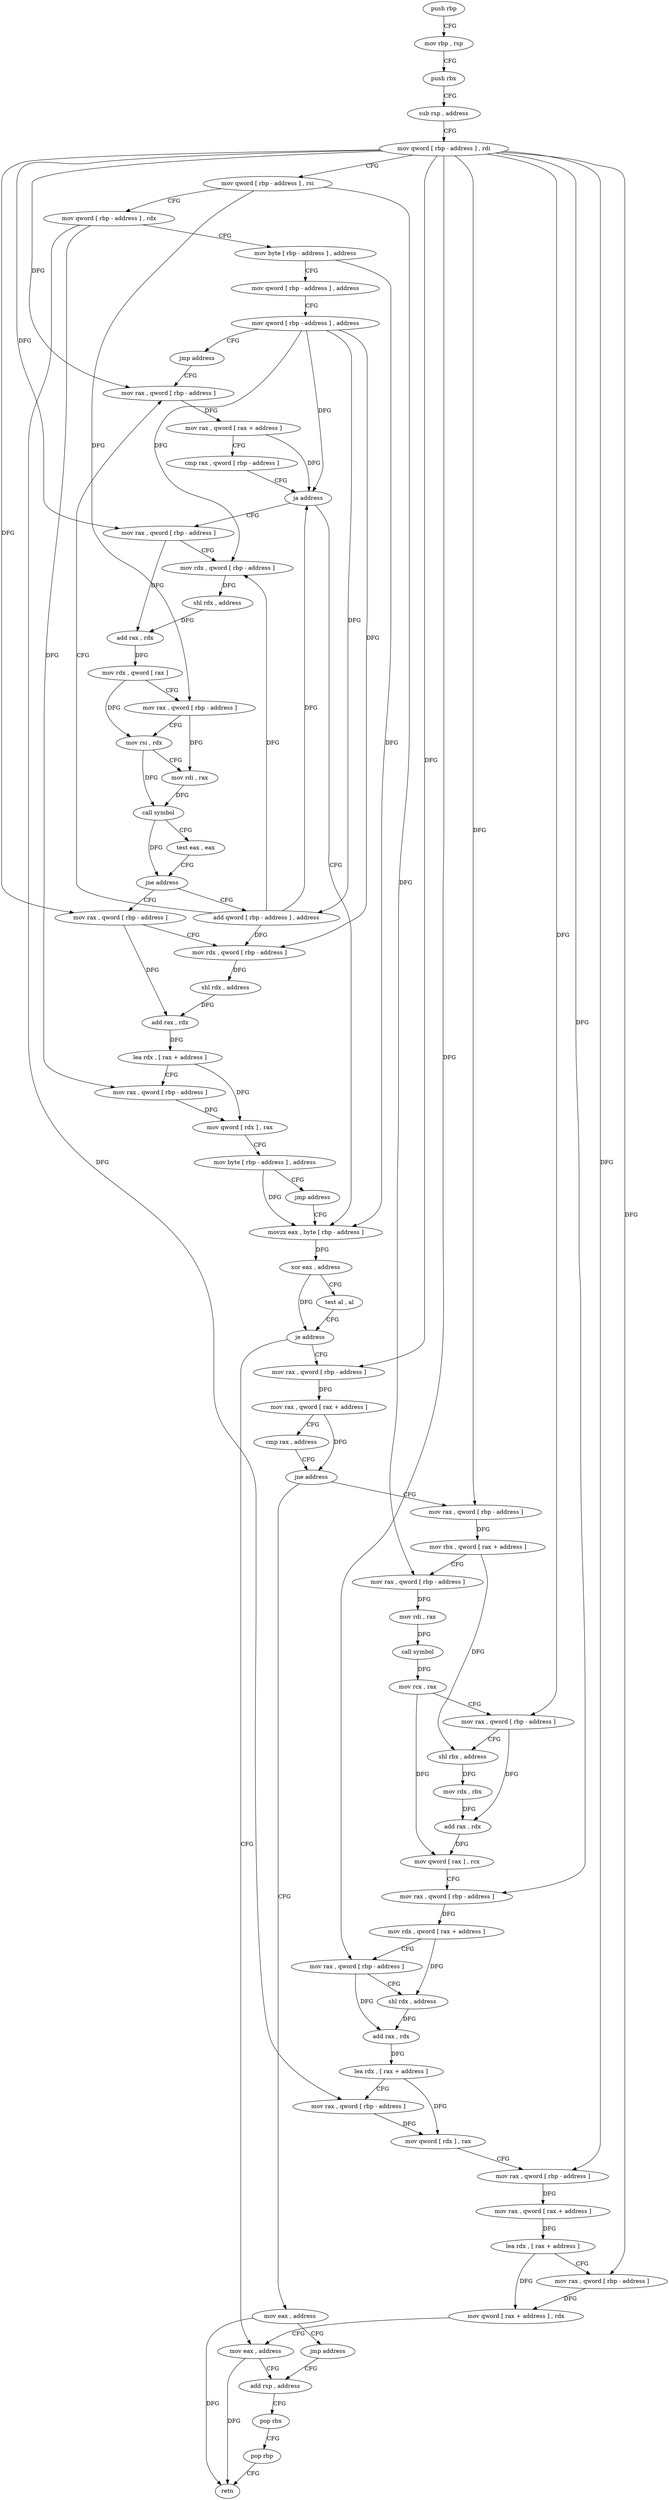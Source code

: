 digraph "func" {
"187817" [label = "push rbp" ]
"187818" [label = "mov rbp , rsp" ]
"187821" [label = "push rbx" ]
"187822" [label = "sub rsp , address" ]
"187826" [label = "mov qword [ rbp - address ] , rdi" ]
"187830" [label = "mov qword [ rbp - address ] , rsi" ]
"187834" [label = "mov qword [ rbp - address ] , rdx" ]
"187838" [label = "mov byte [ rbp - address ] , address" ]
"187842" [label = "mov qword [ rbp - address ] , address" ]
"187850" [label = "mov qword [ rbp - address ] , address" ]
"187858" [label = "jmp address" ]
"187934" [label = "mov rax , qword [ rbp - address ]" ]
"187938" [label = "mov rax , qword [ rax + address ]" ]
"187945" [label = "cmp rax , qword [ rbp - address ]" ]
"187949" [label = "ja address" ]
"187860" [label = "mov rax , qword [ rbp - address ]" ]
"187951" [label = "movzx eax , byte [ rbp - address ]" ]
"187864" [label = "mov rdx , qword [ rbp - address ]" ]
"187868" [label = "shl rdx , address" ]
"187872" [label = "add rax , rdx" ]
"187875" [label = "mov rdx , qword [ rax ]" ]
"187878" [label = "mov rax , qword [ rbp - address ]" ]
"187882" [label = "mov rsi , rdx" ]
"187885" [label = "mov rdi , rax" ]
"187888" [label = "call symbol" ]
"187893" [label = "test eax , eax" ]
"187895" [label = "jne address" ]
"187929" [label = "add qword [ rbp - address ] , address" ]
"187897" [label = "mov rax , qword [ rbp - address ]" ]
"187955" [label = "xor eax , address" ]
"187958" [label = "test al , al" ]
"187960" [label = "je address" ]
"188088" [label = "mov eax , address" ]
"187962" [label = "mov rax , qword [ rbp - address ]" ]
"187901" [label = "mov rdx , qword [ rbp - address ]" ]
"187905" [label = "shl rdx , address" ]
"187909" [label = "add rax , rdx" ]
"187912" [label = "lea rdx , [ rax + address ]" ]
"187916" [label = "mov rax , qword [ rbp - address ]" ]
"187920" [label = "mov qword [ rdx ] , rax" ]
"187923" [label = "mov byte [ rbp - address ] , address" ]
"187927" [label = "jmp address" ]
"188093" [label = "add rsp , address" ]
"187966" [label = "mov rax , qword [ rax + address ]" ]
"187973" [label = "cmp rax , address" ]
"187977" [label = "jne address" ]
"187986" [label = "mov rax , qword [ rbp - address ]" ]
"187979" [label = "mov eax , address" ]
"187990" [label = "mov rbx , qword [ rax + address ]" ]
"187997" [label = "mov rax , qword [ rbp - address ]" ]
"188001" [label = "mov rdi , rax" ]
"188004" [label = "call symbol" ]
"188009" [label = "mov rcx , rax" ]
"188012" [label = "mov rax , qword [ rbp - address ]" ]
"188016" [label = "shl rbx , address" ]
"188020" [label = "mov rdx , rbx" ]
"188023" [label = "add rax , rdx" ]
"188026" [label = "mov qword [ rax ] , rcx" ]
"188029" [label = "mov rax , qword [ rbp - address ]" ]
"188033" [label = "mov rdx , qword [ rax + address ]" ]
"188040" [label = "mov rax , qword [ rbp - address ]" ]
"188044" [label = "shl rdx , address" ]
"188048" [label = "add rax , rdx" ]
"188051" [label = "lea rdx , [ rax + address ]" ]
"188055" [label = "mov rax , qword [ rbp - address ]" ]
"188059" [label = "mov qword [ rdx ] , rax" ]
"188062" [label = "mov rax , qword [ rbp - address ]" ]
"188066" [label = "mov rax , qword [ rax + address ]" ]
"188073" [label = "lea rdx , [ rax + address ]" ]
"188077" [label = "mov rax , qword [ rbp - address ]" ]
"188081" [label = "mov qword [ rax + address ] , rdx" ]
"187984" [label = "jmp address" ]
"188097" [label = "pop rbx" ]
"188098" [label = "pop rbp" ]
"188099" [label = "retn" ]
"187817" -> "187818" [ label = "CFG" ]
"187818" -> "187821" [ label = "CFG" ]
"187821" -> "187822" [ label = "CFG" ]
"187822" -> "187826" [ label = "CFG" ]
"187826" -> "187830" [ label = "CFG" ]
"187826" -> "187934" [ label = "DFG" ]
"187826" -> "187860" [ label = "DFG" ]
"187826" -> "187897" [ label = "DFG" ]
"187826" -> "187962" [ label = "DFG" ]
"187826" -> "187986" [ label = "DFG" ]
"187826" -> "188012" [ label = "DFG" ]
"187826" -> "188029" [ label = "DFG" ]
"187826" -> "188040" [ label = "DFG" ]
"187826" -> "188062" [ label = "DFG" ]
"187826" -> "188077" [ label = "DFG" ]
"187830" -> "187834" [ label = "CFG" ]
"187830" -> "187878" [ label = "DFG" ]
"187830" -> "187997" [ label = "DFG" ]
"187834" -> "187838" [ label = "CFG" ]
"187834" -> "187916" [ label = "DFG" ]
"187834" -> "188055" [ label = "DFG" ]
"187838" -> "187842" [ label = "CFG" ]
"187838" -> "187951" [ label = "DFG" ]
"187842" -> "187850" [ label = "CFG" ]
"187850" -> "187858" [ label = "CFG" ]
"187850" -> "187949" [ label = "DFG" ]
"187850" -> "187864" [ label = "DFG" ]
"187850" -> "187929" [ label = "DFG" ]
"187850" -> "187901" [ label = "DFG" ]
"187858" -> "187934" [ label = "CFG" ]
"187934" -> "187938" [ label = "DFG" ]
"187938" -> "187945" [ label = "CFG" ]
"187938" -> "187949" [ label = "DFG" ]
"187945" -> "187949" [ label = "CFG" ]
"187949" -> "187860" [ label = "CFG" ]
"187949" -> "187951" [ label = "CFG" ]
"187860" -> "187864" [ label = "CFG" ]
"187860" -> "187872" [ label = "DFG" ]
"187951" -> "187955" [ label = "DFG" ]
"187864" -> "187868" [ label = "DFG" ]
"187868" -> "187872" [ label = "DFG" ]
"187872" -> "187875" [ label = "DFG" ]
"187875" -> "187878" [ label = "CFG" ]
"187875" -> "187882" [ label = "DFG" ]
"187878" -> "187882" [ label = "CFG" ]
"187878" -> "187885" [ label = "DFG" ]
"187882" -> "187885" [ label = "CFG" ]
"187882" -> "187888" [ label = "DFG" ]
"187885" -> "187888" [ label = "DFG" ]
"187888" -> "187893" [ label = "CFG" ]
"187888" -> "187895" [ label = "DFG" ]
"187893" -> "187895" [ label = "CFG" ]
"187895" -> "187929" [ label = "CFG" ]
"187895" -> "187897" [ label = "CFG" ]
"187929" -> "187934" [ label = "CFG" ]
"187929" -> "187949" [ label = "DFG" ]
"187929" -> "187864" [ label = "DFG" ]
"187929" -> "187901" [ label = "DFG" ]
"187897" -> "187901" [ label = "CFG" ]
"187897" -> "187909" [ label = "DFG" ]
"187955" -> "187958" [ label = "CFG" ]
"187955" -> "187960" [ label = "DFG" ]
"187958" -> "187960" [ label = "CFG" ]
"187960" -> "188088" [ label = "CFG" ]
"187960" -> "187962" [ label = "CFG" ]
"188088" -> "188093" [ label = "CFG" ]
"188088" -> "188099" [ label = "DFG" ]
"187962" -> "187966" [ label = "DFG" ]
"187901" -> "187905" [ label = "DFG" ]
"187905" -> "187909" [ label = "DFG" ]
"187909" -> "187912" [ label = "DFG" ]
"187912" -> "187916" [ label = "CFG" ]
"187912" -> "187920" [ label = "DFG" ]
"187916" -> "187920" [ label = "DFG" ]
"187920" -> "187923" [ label = "CFG" ]
"187923" -> "187927" [ label = "CFG" ]
"187923" -> "187951" [ label = "DFG" ]
"187927" -> "187951" [ label = "CFG" ]
"188093" -> "188097" [ label = "CFG" ]
"187966" -> "187973" [ label = "CFG" ]
"187966" -> "187977" [ label = "DFG" ]
"187973" -> "187977" [ label = "CFG" ]
"187977" -> "187986" [ label = "CFG" ]
"187977" -> "187979" [ label = "CFG" ]
"187986" -> "187990" [ label = "DFG" ]
"187979" -> "187984" [ label = "CFG" ]
"187979" -> "188099" [ label = "DFG" ]
"187990" -> "187997" [ label = "CFG" ]
"187990" -> "188016" [ label = "DFG" ]
"187997" -> "188001" [ label = "DFG" ]
"188001" -> "188004" [ label = "DFG" ]
"188004" -> "188009" [ label = "DFG" ]
"188009" -> "188012" [ label = "CFG" ]
"188009" -> "188026" [ label = "DFG" ]
"188012" -> "188016" [ label = "CFG" ]
"188012" -> "188023" [ label = "DFG" ]
"188016" -> "188020" [ label = "DFG" ]
"188020" -> "188023" [ label = "DFG" ]
"188023" -> "188026" [ label = "DFG" ]
"188026" -> "188029" [ label = "CFG" ]
"188029" -> "188033" [ label = "DFG" ]
"188033" -> "188040" [ label = "CFG" ]
"188033" -> "188044" [ label = "DFG" ]
"188040" -> "188044" [ label = "CFG" ]
"188040" -> "188048" [ label = "DFG" ]
"188044" -> "188048" [ label = "DFG" ]
"188048" -> "188051" [ label = "DFG" ]
"188051" -> "188055" [ label = "CFG" ]
"188051" -> "188059" [ label = "DFG" ]
"188055" -> "188059" [ label = "DFG" ]
"188059" -> "188062" [ label = "CFG" ]
"188062" -> "188066" [ label = "DFG" ]
"188066" -> "188073" [ label = "DFG" ]
"188073" -> "188077" [ label = "CFG" ]
"188073" -> "188081" [ label = "DFG" ]
"188077" -> "188081" [ label = "DFG" ]
"188081" -> "188088" [ label = "CFG" ]
"187984" -> "188093" [ label = "CFG" ]
"188097" -> "188098" [ label = "CFG" ]
"188098" -> "188099" [ label = "CFG" ]
}
